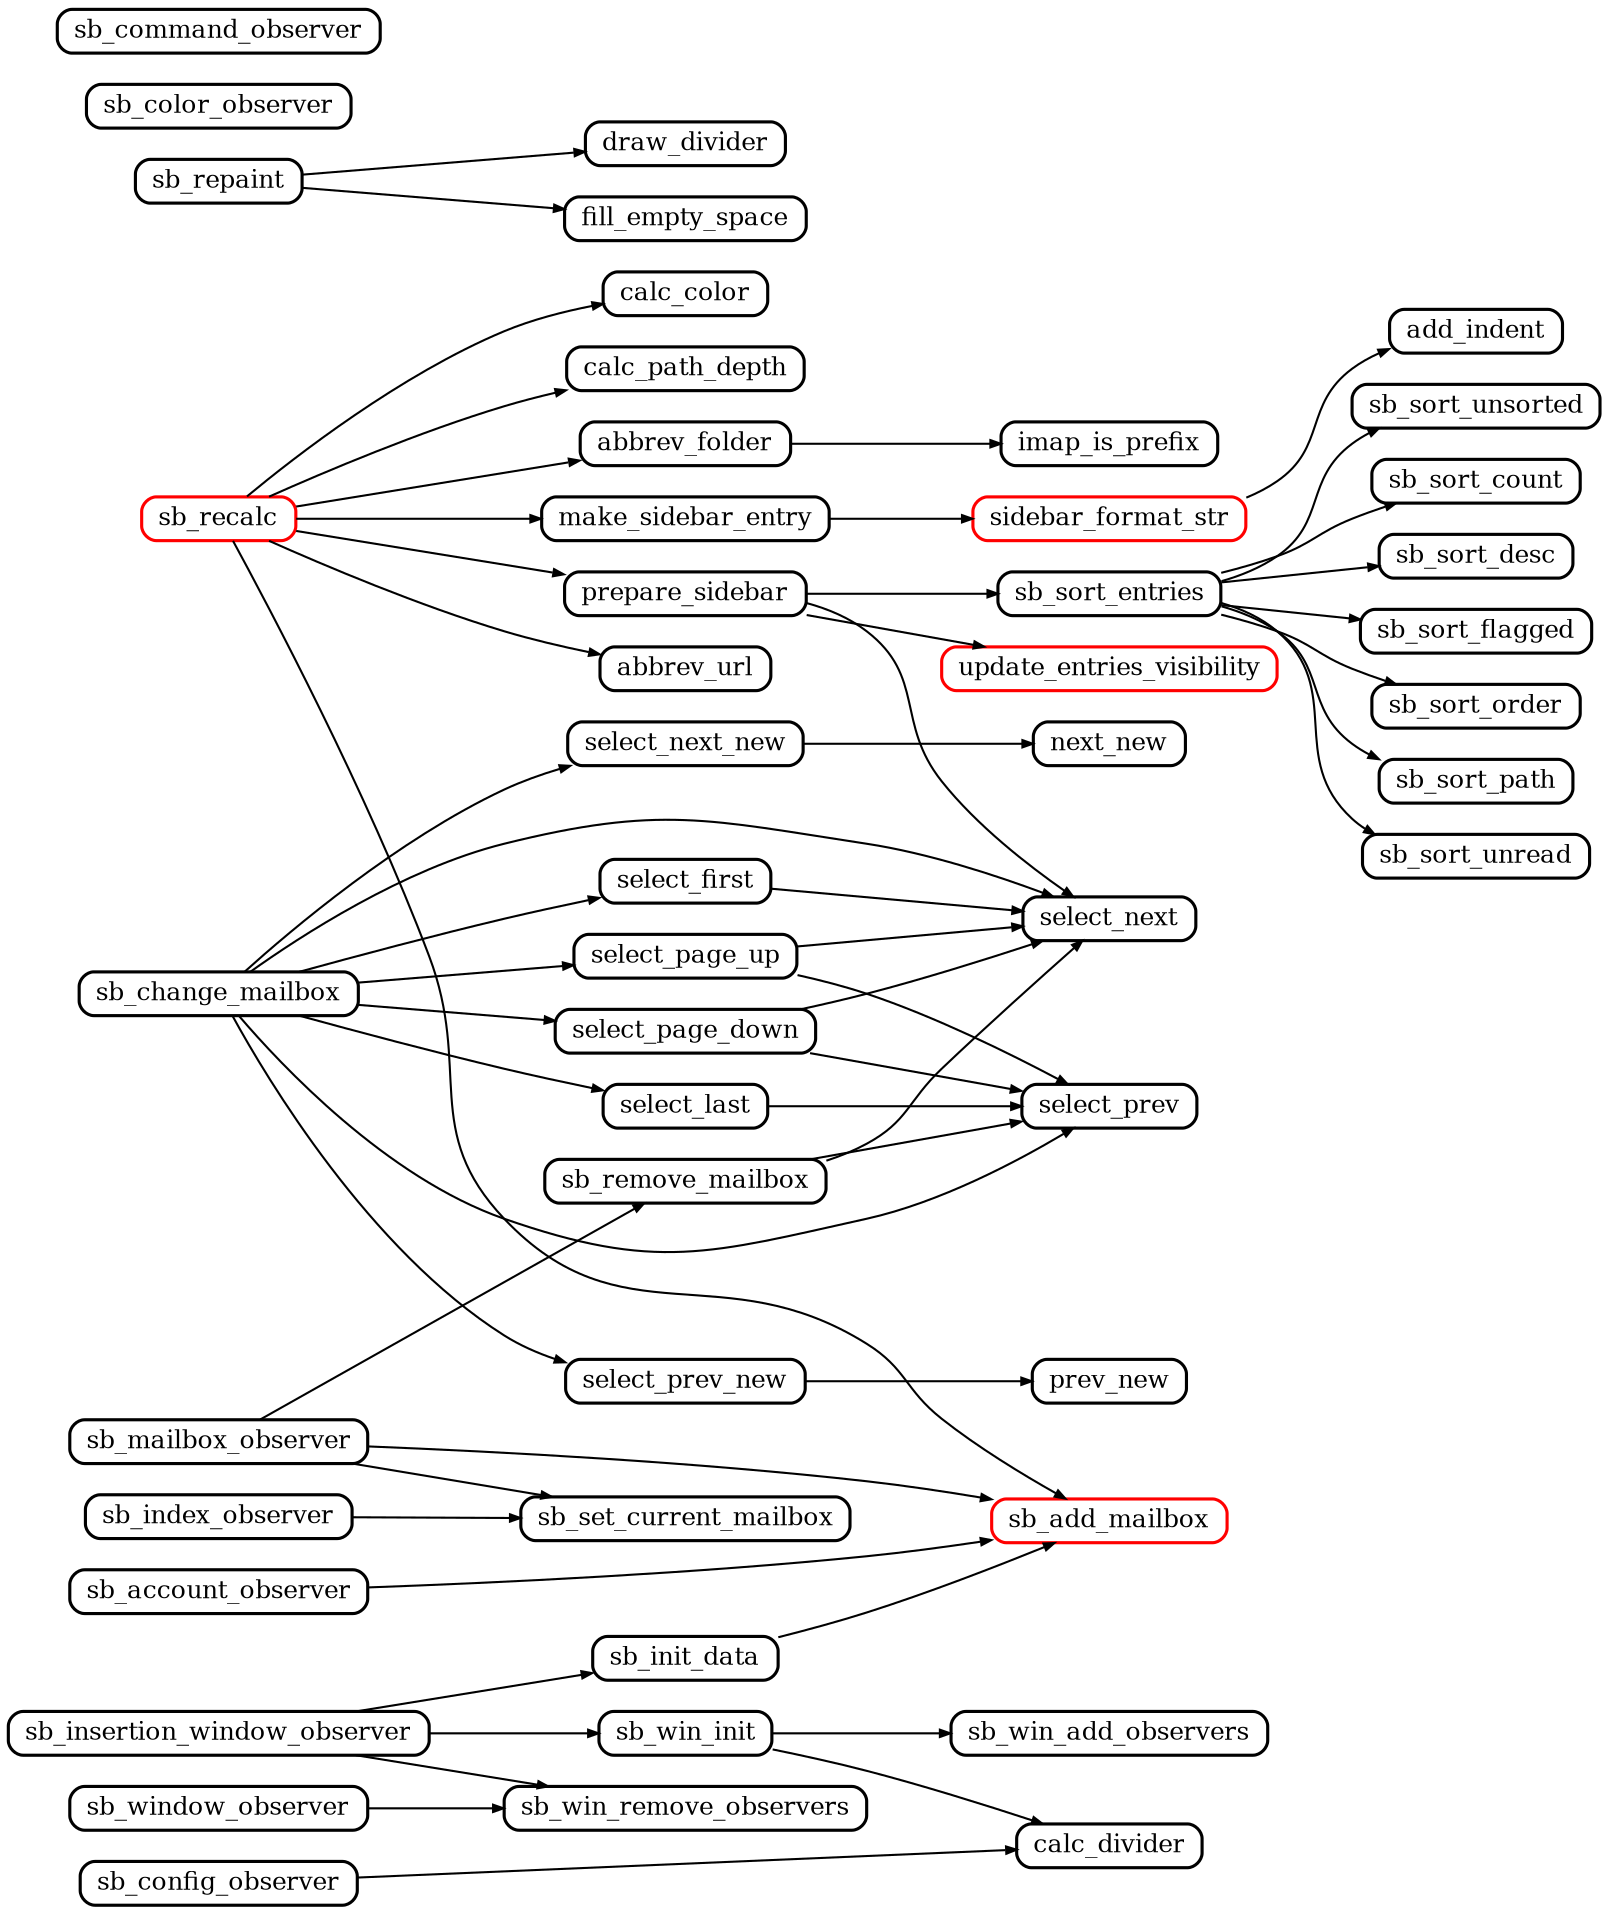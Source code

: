 digraph sidebar {
	// NeoMutt 20210205-540-8ce755
	graph [
		rankdir="LR"
		nodesep="0.2"
		ranksep="0.5"
		compound="true"
	]

	node [
		shape="Mrecord"
		fontsize="12"
		fillcolor="#ffffff"
		style="filled"
		height="0.2"
		penwidth="1.5"
		color="black"
	]

	edge [
		penwidth="1.0"
		arrowsize="0.5"
	]

	// use Context
	node [ color="#ff0000" ]
	sb_add_mailbox
	sb_recalc
	sidebar_format_str
	update_entries_visibility

	node [ color="#000000" ]

	abbrev_folder -> imap_is_prefix
	make_sidebar_entry -> sidebar_format_str
	prepare_sidebar -> sb_sort_entries
	prepare_sidebar -> select_next
	prepare_sidebar -> update_entries_visibility
	sb_account_observer -> sb_add_mailbox
	sb_change_mailbox -> select_first
	sb_change_mailbox -> select_last
	sb_change_mailbox -> select_next
	sb_change_mailbox -> select_next_new
	sb_change_mailbox -> select_page_down
	sb_change_mailbox -> select_page_up
	sb_change_mailbox -> select_prev
	sb_change_mailbox -> select_prev_new
	sb_config_observer -> calc_divider
	sb_index_observer -> sb_set_current_mailbox
	sb_init_data -> sb_add_mailbox
	sb_insertion_window_observer -> sb_init_data
	sb_insertion_window_observer -> sb_win_init
	sb_insertion_window_observer -> sb_win_remove_observers
	sb_mailbox_observer -> sb_add_mailbox
	sb_mailbox_observer -> sb_remove_mailbox
	sb_mailbox_observer -> sb_set_current_mailbox
	sb_recalc -> abbrev_folder
	sb_recalc -> abbrev_url
	sb_recalc -> calc_color
	sb_recalc -> calc_path_depth
	sb_recalc -> make_sidebar_entry
	sb_recalc -> prepare_sidebar
	sb_recalc -> sb_add_mailbox
	sb_remove_mailbox -> select_next
	sb_remove_mailbox -> select_prev
	sb_repaint -> draw_divider
	sb_repaint -> fill_empty_space
	sb_sort_entries -> sb_sort_count
	sb_sort_entries -> sb_sort_desc
	sb_sort_entries -> sb_sort_flagged
	sb_sort_entries -> sb_sort_order
	sb_sort_entries -> sb_sort_path
	sb_sort_entries -> sb_sort_unread
	sb_sort_entries -> sb_sort_unsorted
	sb_window_observer -> sb_win_remove_observers
	sb_win_init -> calc_divider
	sb_win_init -> sb_win_add_observers
	select_first -> select_next
	select_last -> select_prev
	select_next_new -> next_new
	select_page_down -> select_next
	select_page_down -> select_prev
	select_page_up -> select_next
	select_page_up -> select_prev
	select_prev_new -> prev_new
	sidebar_format_str -> add_indent

	sb_color_observer
	sb_command_observer

	{ rank=same sb_account_observer sb_color_observer sb_command_observer sb_config_observer sb_index_observer sb_insertion_window_observer sb_mailbox_observer sb_window_observer }

}
